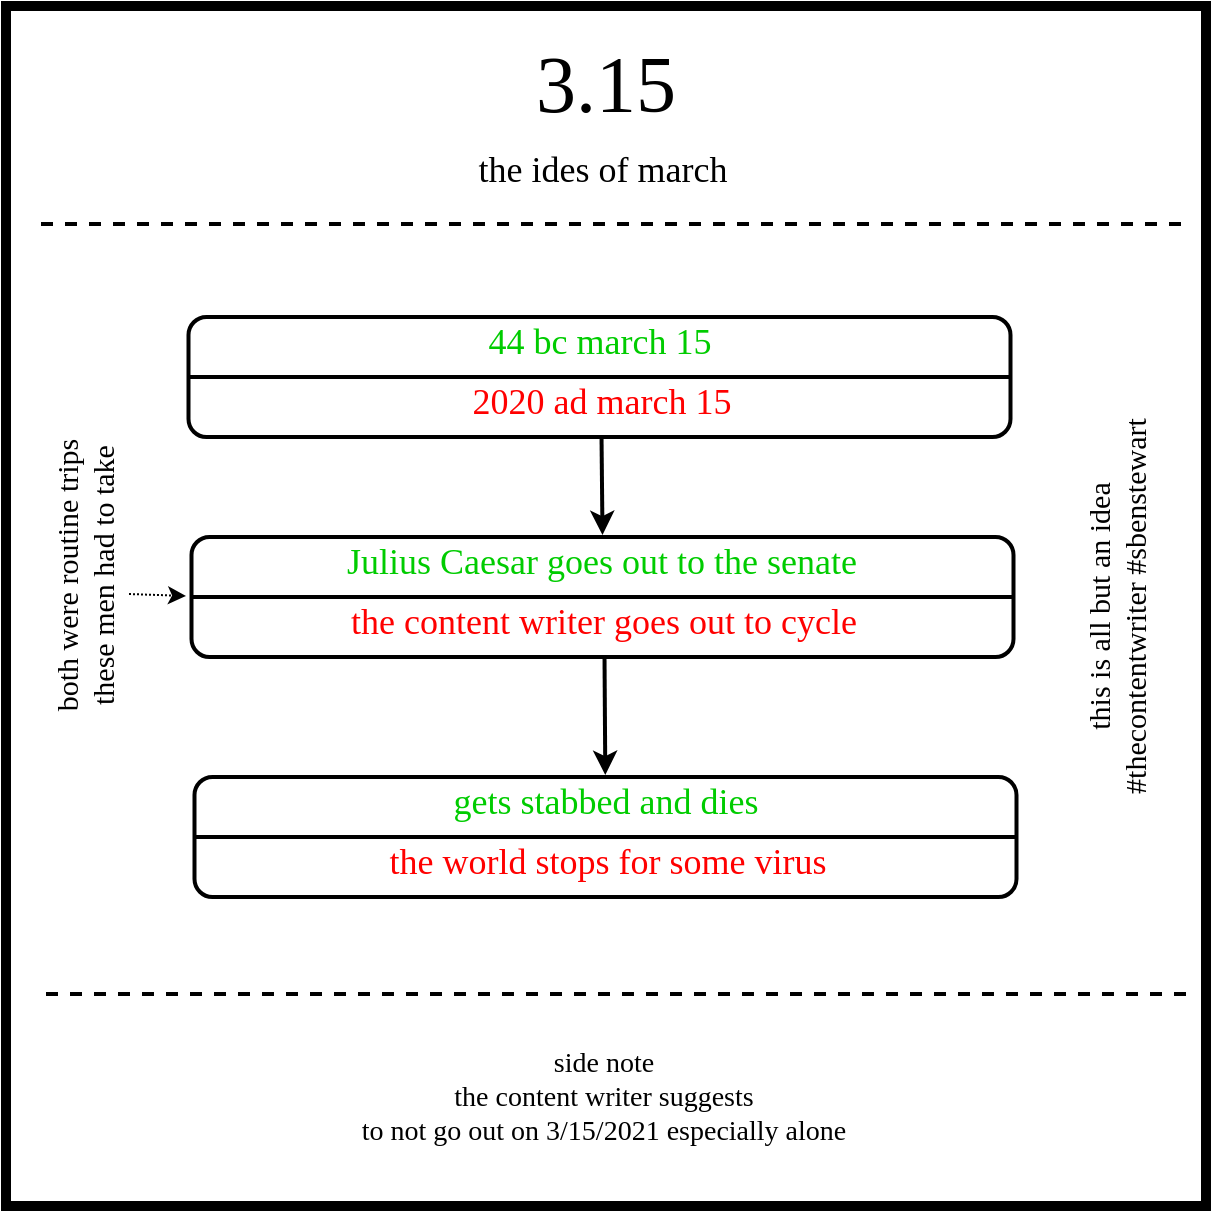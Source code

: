 <mxfile version="14.4.8" type="device"><diagram id="dX7Dphyso45SB9-RoEhv" name="Page-1"><mxGraphModel dx="1038" dy="588" grid="1" gridSize="10" guides="1" tooltips="1" connect="1" arrows="1" fold="1" page="1" pageScale="1" pageWidth="827" pageHeight="1169" math="0" shadow="0"><root><mxCell id="0"/><mxCell id="1" parent="0"/><mxCell id="UP8bxBkOyK2sKmzwOD3G-14" value="" style="rounded=1;whiteSpace=wrap;html=1;strokeWidth=2;" vertex="1" parent="1"><mxGeometry x="301.25" y="245.5" width="411" height="60" as="geometry"/></mxCell><mxCell id="UP8bxBkOyK2sKmzwOD3G-15" value="" style="endArrow=none;html=1;exitX=0;exitY=0.5;exitDx=0;exitDy=0;strokeWidth=2;entryX=1;entryY=0.5;entryDx=0;entryDy=0;" edge="1" parent="1" source="UP8bxBkOyK2sKmzwOD3G-14" target="UP8bxBkOyK2sKmzwOD3G-14"><mxGeometry width="50" height="50" relative="1" as="geometry"><mxPoint x="682.25" y="334.5" as="sourcePoint"/><mxPoint x="422.25" y="284.5" as="targetPoint"/></mxGeometry></mxCell><mxCell id="nfxZPmU7g6QgWNAvG-ER-2" value="" style="whiteSpace=wrap;html=1;aspect=fixed;strokeWidth=5;fillColor=none;fontFamily=xkcd;" parent="1" vertex="1"><mxGeometry x="210" y="90" width="600" height="600" as="geometry"/></mxCell><mxCell id="8b6ggLF4gSHIukh4vJdm-18" value="&lt;font&gt;&lt;span style=&quot;font-size: 40px&quot;&gt;3.15&lt;/span&gt;&lt;br&gt;&lt;/font&gt;" style="text;html=1;strokeColor=none;fillColor=none;align=center;verticalAlign=middle;whiteSpace=wrap;rounded=0;fontFamily=xkcd;" parent="1" vertex="1"><mxGeometry x="225" y="118" width="570" height="22" as="geometry"/></mxCell><mxCell id="8b6ggLF4gSHIukh4vJdm-24" value="&lt;font&gt;&lt;span style=&quot;font-size: 18px&quot;&gt;the ides of march&lt;/span&gt;&lt;br&gt;&lt;/font&gt;" style="text;html=1;strokeColor=none;fillColor=none;align=center;verticalAlign=middle;whiteSpace=wrap;rounded=0;fontFamily=xkcd;" parent="1" vertex="1"><mxGeometry x="249.25" y="162" width="518.5" height="20" as="geometry"/></mxCell><mxCell id="8b6ggLF4gSHIukh4vJdm-30" value="" style="endArrow=none;dashed=1;html=1;strokeWidth=2;" parent="1" edge="1"><mxGeometry width="50" height="50" relative="1" as="geometry"><mxPoint x="797.5" y="199" as="sourcePoint"/><mxPoint x="222.5" y="199" as="targetPoint"/></mxGeometry></mxCell><mxCell id="k-dpR7HA_-HZ3Fbqk2lw-16" value="" style="endArrow=none;dashed=1;html=1;strokeWidth=2;" parent="1" edge="1"><mxGeometry width="50" height="50" relative="1" as="geometry"><mxPoint x="800" y="584" as="sourcePoint"/><mxPoint x="225" y="584" as="targetPoint"/></mxGeometry></mxCell><mxCell id="k-dpR7HA_-HZ3Fbqk2lw-17" value="&lt;font style=&quot;font-size: 14px&quot;&gt;&lt;span&gt;side note&lt;/span&gt;&lt;br&gt;the content writer&amp;nbsp;suggests&lt;br&gt;to not go out on 3/15/2021 especially alone&lt;br&gt;&lt;/font&gt;" style="text;html=1;strokeColor=none;fillColor=none;align=center;verticalAlign=middle;whiteSpace=wrap;rounded=0;fontFamily=xkcd;" parent="1" vertex="1"><mxGeometry x="208.5" y="596" width="600" height="80" as="geometry"/></mxCell><mxCell id="euaHSMH8fYii958cPEId-22" style="edgeStyle=orthogonalEdgeStyle;rounded=0;orthogonalLoop=1;jettySize=auto;html=1;exitX=0.5;exitY=1;exitDx=0;exitDy=0;strokeWidth=2;" parent="1" edge="1"><mxGeometry relative="1" as="geometry"><mxPoint x="661" y="451" as="sourcePoint"/><mxPoint x="661" y="451" as="targetPoint"/></mxGeometry></mxCell><mxCell id="pKVuHFSoDqtFi99w7tCS-15" value="&lt;font style=&quot;font-size: 15px&quot;&gt;&lt;font style=&quot;font-size: 15px&quot;&gt;this is all but an idea&lt;br&gt;&lt;/font&gt;#thecontentwriter #sbenstewart&lt;br&gt;&lt;/font&gt;" style="text;html=1;strokeColor=none;fillColor=none;align=center;verticalAlign=middle;whiteSpace=wrap;rounded=0;rotation=-90;fontFamily=xkcd;" parent="1" vertex="1"><mxGeometry x="605" y="380" width="320" height="20" as="geometry"/></mxCell><mxCell id="UP8bxBkOyK2sKmzwOD3G-12" value="&lt;font&gt;&lt;span style=&quot;font-size: 18px&quot;&gt;44 bc march 15&lt;/span&gt;&lt;br&gt;&lt;/font&gt;" style="text;html=1;strokeColor=none;fillColor=none;align=center;verticalAlign=middle;whiteSpace=wrap;rounded=0;fontFamily=xkcd;spacingBottom=4;fontColor=#00CC00;" vertex="1" parent="1"><mxGeometry x="301.75" y="244.5" width="410" height="30" as="geometry"/></mxCell><mxCell id="UP8bxBkOyK2sKmzwOD3G-13" value="&lt;font&gt;&lt;span style=&quot;font-size: 18px&quot;&gt;2020 ad march 15&lt;/span&gt;&lt;br&gt;&lt;/font&gt;" style="text;html=1;strokeColor=none;fillColor=none;align=center;verticalAlign=middle;whiteSpace=wrap;rounded=0;fontFamily=xkcd;spacingBottom=4;fontColor=#FF0000;" vertex="1" parent="1"><mxGeometry x="302.75" y="274.5" width="410" height="30" as="geometry"/></mxCell><mxCell id="UP8bxBkOyK2sKmzwOD3G-17" value="" style="rounded=1;whiteSpace=wrap;html=1;strokeWidth=2;" vertex="1" parent="1"><mxGeometry x="302.75" y="355.5" width="411" height="60" as="geometry"/></mxCell><mxCell id="UP8bxBkOyK2sKmzwOD3G-18" value="" style="endArrow=none;html=1;exitX=0;exitY=0.5;exitDx=0;exitDy=0;strokeWidth=2;entryX=1;entryY=0.5;entryDx=0;entryDy=0;" edge="1" parent="1" source="UP8bxBkOyK2sKmzwOD3G-17" target="UP8bxBkOyK2sKmzwOD3G-17"><mxGeometry width="50" height="50" relative="1" as="geometry"><mxPoint x="683.75" y="444.5" as="sourcePoint"/><mxPoint x="423.75" y="394.5" as="targetPoint"/></mxGeometry></mxCell><mxCell id="UP8bxBkOyK2sKmzwOD3G-19" value="&lt;font&gt;&lt;span style=&quot;font-size: 18px&quot;&gt;Julius&amp;nbsp;Caesar&amp;nbsp;goes out to the senate&lt;/span&gt;&lt;br&gt;&lt;/font&gt;" style="text;html=1;strokeColor=none;fillColor=none;align=center;verticalAlign=middle;whiteSpace=wrap;rounded=0;fontFamily=xkcd;spacingBottom=4;fontColor=#00CC00;" vertex="1" parent="1"><mxGeometry x="303.25" y="354.5" width="410" height="30" as="geometry"/></mxCell><mxCell id="UP8bxBkOyK2sKmzwOD3G-20" value="&lt;font&gt;&lt;span style=&quot;font-size: 18px&quot;&gt;the content writer goes out to cycle&lt;/span&gt;&lt;br&gt;&lt;/font&gt;" style="text;html=1;strokeColor=none;fillColor=none;align=center;verticalAlign=middle;whiteSpace=wrap;rounded=0;fontFamily=xkcd;spacingBottom=4;fontColor=#FF0000;" vertex="1" parent="1"><mxGeometry x="304.25" y="384.5" width="410" height="30" as="geometry"/></mxCell><mxCell id="UP8bxBkOyK2sKmzwOD3G-21" value="" style="rounded=1;whiteSpace=wrap;html=1;strokeWidth=2;" vertex="1" parent="1"><mxGeometry x="304.25" y="475.5" width="411" height="60" as="geometry"/></mxCell><mxCell id="UP8bxBkOyK2sKmzwOD3G-22" value="" style="endArrow=none;html=1;exitX=0;exitY=0.5;exitDx=0;exitDy=0;strokeWidth=2;entryX=1;entryY=0.5;entryDx=0;entryDy=0;" edge="1" parent="1" source="UP8bxBkOyK2sKmzwOD3G-21" target="UP8bxBkOyK2sKmzwOD3G-21"><mxGeometry width="50" height="50" relative="1" as="geometry"><mxPoint x="685.25" y="564.5" as="sourcePoint"/><mxPoint x="425.25" y="514.5" as="targetPoint"/></mxGeometry></mxCell><mxCell id="UP8bxBkOyK2sKmzwOD3G-23" value="&lt;font&gt;&lt;span style=&quot;font-size: 18px&quot;&gt;gets stabbed and dies&lt;/span&gt;&lt;br&gt;&lt;/font&gt;" style="text;html=1;strokeColor=none;fillColor=none;align=center;verticalAlign=middle;whiteSpace=wrap;rounded=0;fontFamily=xkcd;spacingBottom=4;fontColor=#00CC00;" vertex="1" parent="1"><mxGeometry x="304.75" y="474.5" width="410" height="30" as="geometry"/></mxCell><mxCell id="UP8bxBkOyK2sKmzwOD3G-24" value="&lt;font&gt;&lt;span style=&quot;font-size: 18px&quot;&gt;the world stops for some virus&lt;/span&gt;&lt;br&gt;&lt;/font&gt;" style="text;html=1;strokeColor=none;fillColor=none;align=center;verticalAlign=middle;whiteSpace=wrap;rounded=0;fontFamily=xkcd;spacingBottom=4;fontColor=#FF0000;" vertex="1" parent="1"><mxGeometry x="305.75" y="504.5" width="410" height="30" as="geometry"/></mxCell><mxCell id="UP8bxBkOyK2sKmzwOD3G-25" value="" style="endArrow=classic;html=1;strokeWidth=2;fontColor=#FF0000;exitX=0.5;exitY=1;exitDx=0;exitDy=0;entryX=0.5;entryY=0;entryDx=0;entryDy=0;" edge="1" parent="1" source="UP8bxBkOyK2sKmzwOD3G-13" target="UP8bxBkOyK2sKmzwOD3G-19"><mxGeometry width="50" height="50" relative="1" as="geometry"><mxPoint x="550" y="370" as="sourcePoint"/><mxPoint x="600" y="320" as="targetPoint"/></mxGeometry></mxCell><mxCell id="UP8bxBkOyK2sKmzwOD3G-26" value="" style="endArrow=classic;html=1;strokeWidth=2;fontColor=#FF0000;exitX=0.5;exitY=1;exitDx=0;exitDy=0;" edge="1" parent="1" source="UP8bxBkOyK2sKmzwOD3G-20" target="UP8bxBkOyK2sKmzwOD3G-23"><mxGeometry width="50" height="50" relative="1" as="geometry"><mxPoint x="517.75" y="314.5" as="sourcePoint"/><mxPoint x="518.25" y="364.5" as="targetPoint"/></mxGeometry></mxCell><mxCell id="UP8bxBkOyK2sKmzwOD3G-27" value="&lt;font style=&quot;font-size: 15px&quot;&gt;both were routine trips&lt;br&gt;these men had to take&lt;br&gt;&lt;/font&gt;" style="text;html=1;strokeColor=none;fillColor=none;align=center;verticalAlign=middle;whiteSpace=wrap;rounded=0;rotation=-90;fontFamily=xkcd;" vertex="1" parent="1"><mxGeometry x="120" y="364.5" width="257" height="20" as="geometry"/></mxCell><mxCell id="UP8bxBkOyK2sKmzwOD3G-28" value="" style="endArrow=classic;html=1;strokeWidth=1;fontColor=#FF0000;dashed=1;dashPattern=1 1;" edge="1" parent="1"><mxGeometry width="50" height="50" relative="1" as="geometry"><mxPoint x="271.5" y="384" as="sourcePoint"/><mxPoint x="300" y="385" as="targetPoint"/></mxGeometry></mxCell></root></mxGraphModel></diagram></mxfile>